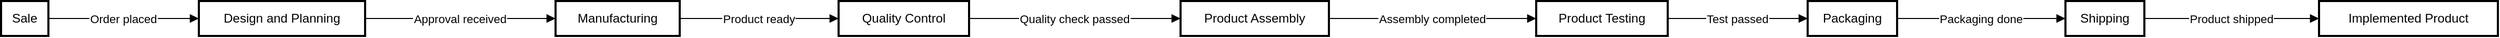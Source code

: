 <mxfile version="21.8.2" type="github">
  <diagram name="Page-1" id="hIxOdooueKHE-sOQqD9I">
    <mxGraphModel>
      <root>
        <mxCell id="0" />
        <mxCell id="1" parent="0" />
        <mxCell id="2" value="Sale" style="whiteSpace=wrap;strokeWidth=2;" vertex="1" parent="1">
          <mxGeometry width="45" height="34" as="geometry" />
        </mxCell>
        <mxCell id="3" value="Design and Planning" style="whiteSpace=wrap;strokeWidth=2;" vertex="1" parent="1">
          <mxGeometry x="188" width="158" height="34" as="geometry" />
        </mxCell>
        <mxCell id="4" value="Manufacturing" style="whiteSpace=wrap;strokeWidth=2;" vertex="1" parent="1">
          <mxGeometry x="527" width="118" height="34" as="geometry" />
        </mxCell>
        <mxCell id="5" value="Quality Control" style="whiteSpace=wrap;strokeWidth=2;" vertex="1" parent="1">
          <mxGeometry x="796" width="124" height="34" as="geometry" />
        </mxCell>
        <mxCell id="6" value="Product Assembly" style="whiteSpace=wrap;strokeWidth=2;" vertex="1" parent="1">
          <mxGeometry x="1121" width="141" height="34" as="geometry" />
        </mxCell>
        <mxCell id="7" value="Product Testing" style="whiteSpace=wrap;strokeWidth=2;" vertex="1" parent="1">
          <mxGeometry x="1459" width="125" height="34" as="geometry" />
        </mxCell>
        <mxCell id="8" value="Packaging" style="whiteSpace=wrap;strokeWidth=2;" vertex="1" parent="1">
          <mxGeometry x="1717" width="85" height="34" as="geometry" />
        </mxCell>
        <mxCell id="9" value="Shipping" style="whiteSpace=wrap;strokeWidth=2;" vertex="1" parent="1">
          <mxGeometry x="1962" width="75" height="34" as="geometry" />
        </mxCell>
        <mxCell id="10" value="Implemented Product" style="whiteSpace=wrap;strokeWidth=2;" vertex="1" parent="1">
          <mxGeometry x="2203" width="170" height="34" as="geometry" />
        </mxCell>
        <mxCell id="11" value="Order placed" style="curved=1;startArrow=none;endArrow=block;exitX=0.996;exitY=0.5;entryX=0.001;entryY=0.5;" edge="1" parent="1" source="2" target="3">
          <mxGeometry relative="1" as="geometry">
            <Array as="points" />
          </mxGeometry>
        </mxCell>
        <mxCell id="12" value="Approval received" style="curved=1;startArrow=none;endArrow=block;exitX=1.001;exitY=0.5;entryX=-0.003;entryY=0.5;" edge="1" parent="1" source="3" target="4">
          <mxGeometry relative="1" as="geometry">
            <Array as="points" />
          </mxGeometry>
        </mxCell>
        <mxCell id="13" value="Product ready" style="curved=1;startArrow=none;endArrow=block;exitX=0.998;exitY=0.5;entryX=-0.002;entryY=0.5;" edge="1" parent="1" source="4" target="5">
          <mxGeometry relative="1" as="geometry">
            <Array as="points" />
          </mxGeometry>
        </mxCell>
        <mxCell id="14" value="Quality check passed" style="curved=1;startArrow=none;endArrow=block;exitX=1.001;exitY=0.5;entryX=-0.003;entryY=0.5;" edge="1" parent="1" source="5" target="6">
          <mxGeometry relative="1" as="geometry">
            <Array as="points" />
          </mxGeometry>
        </mxCell>
        <mxCell id="15" value="Assembly completed" style="curved=1;startArrow=none;endArrow=block;exitX=0.996;exitY=0.5;entryX=0.004;entryY=0.5;" edge="1" parent="1" source="6" target="7">
          <mxGeometry relative="1" as="geometry">
            <Array as="points" />
          </mxGeometry>
        </mxCell>
        <mxCell id="16" value="Test passed" style="curved=1;startArrow=none;endArrow=block;exitX=1.001;exitY=0.5;entryX=-0.003;entryY=0.5;" edge="1" parent="1" source="7" target="8">
          <mxGeometry relative="1" as="geometry">
            <Array as="points" />
          </mxGeometry>
        </mxCell>
        <mxCell id="17" value="Packaging done" style="curved=1;startArrow=none;endArrow=block;exitX=1.001;exitY=0.5;entryX=0.006;entryY=0.5;" edge="1" parent="1" source="8" target="9">
          <mxGeometry relative="1" as="geometry">
            <Array as="points" />
          </mxGeometry>
        </mxCell>
        <mxCell id="18" value="Product shipped" style="curved=1;startArrow=none;endArrow=block;exitX=1.009;exitY=0.5;entryX=-0.002;entryY=0.5;" edge="1" parent="1" source="9" target="10">
          <mxGeometry relative="1" as="geometry">
            <Array as="points" />
          </mxGeometry>
        </mxCell>
      </root>
    </mxGraphModel>
  </diagram>
</mxfile>
